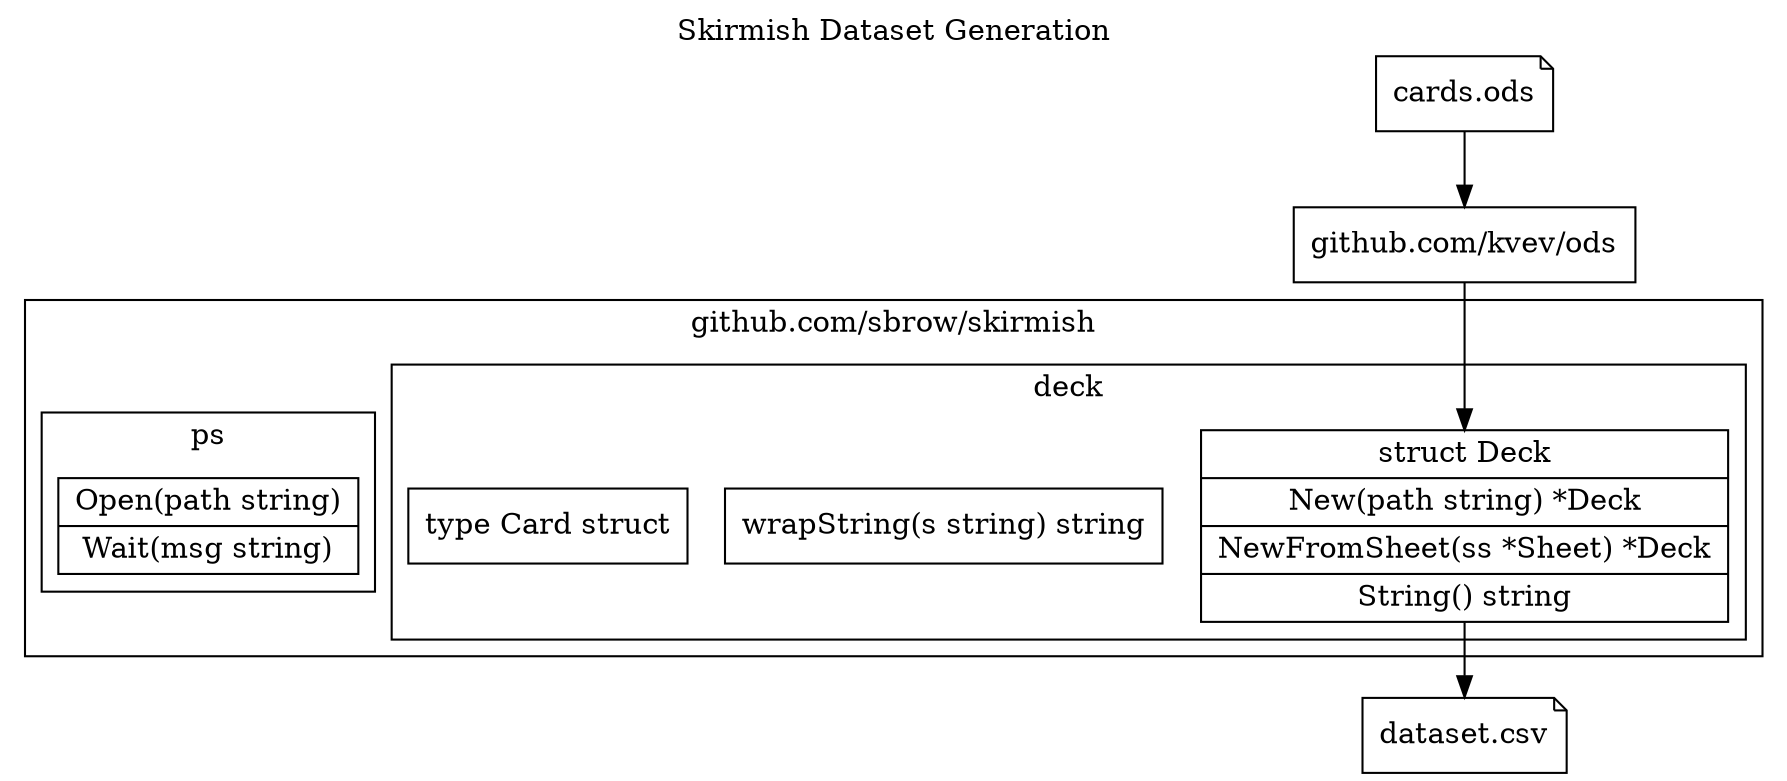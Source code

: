 digraph {
	label="Skirmish Dataset Generation"
	labelloc=t
	node [shape=record]
	ss [label="cards.ods" shape=note]
	ods [label="github.com/kvev/ods"]
	ss -> ods
	subgraph cluster_skirmish {
		label="github.com/sbrow/skirmish"
		labelloc=t
		subgraph cluster_deck {
			label="deck"
			deck [label="{struct Deck"
			+ "|<New>New(path string) *Deck"
			+ "|<sheet>NewFromSheet(ss *Sheet) *Deck"
			+ "|<String>String() string"
			+ "}"
			]
			wrap [label="wrapString(s string) string"]
			card [label="type Card struct"]
		}
		subgraph cluster_ps {
			label="ps"
			ps [label="{<open>Open(path string)"
			+ "|<wait>Wait(msg string)"
			+ "}"
			]
		}
	}
	ods -> deck
	csv [label="dataset.csv" shape=note]
	deck -> csv
}